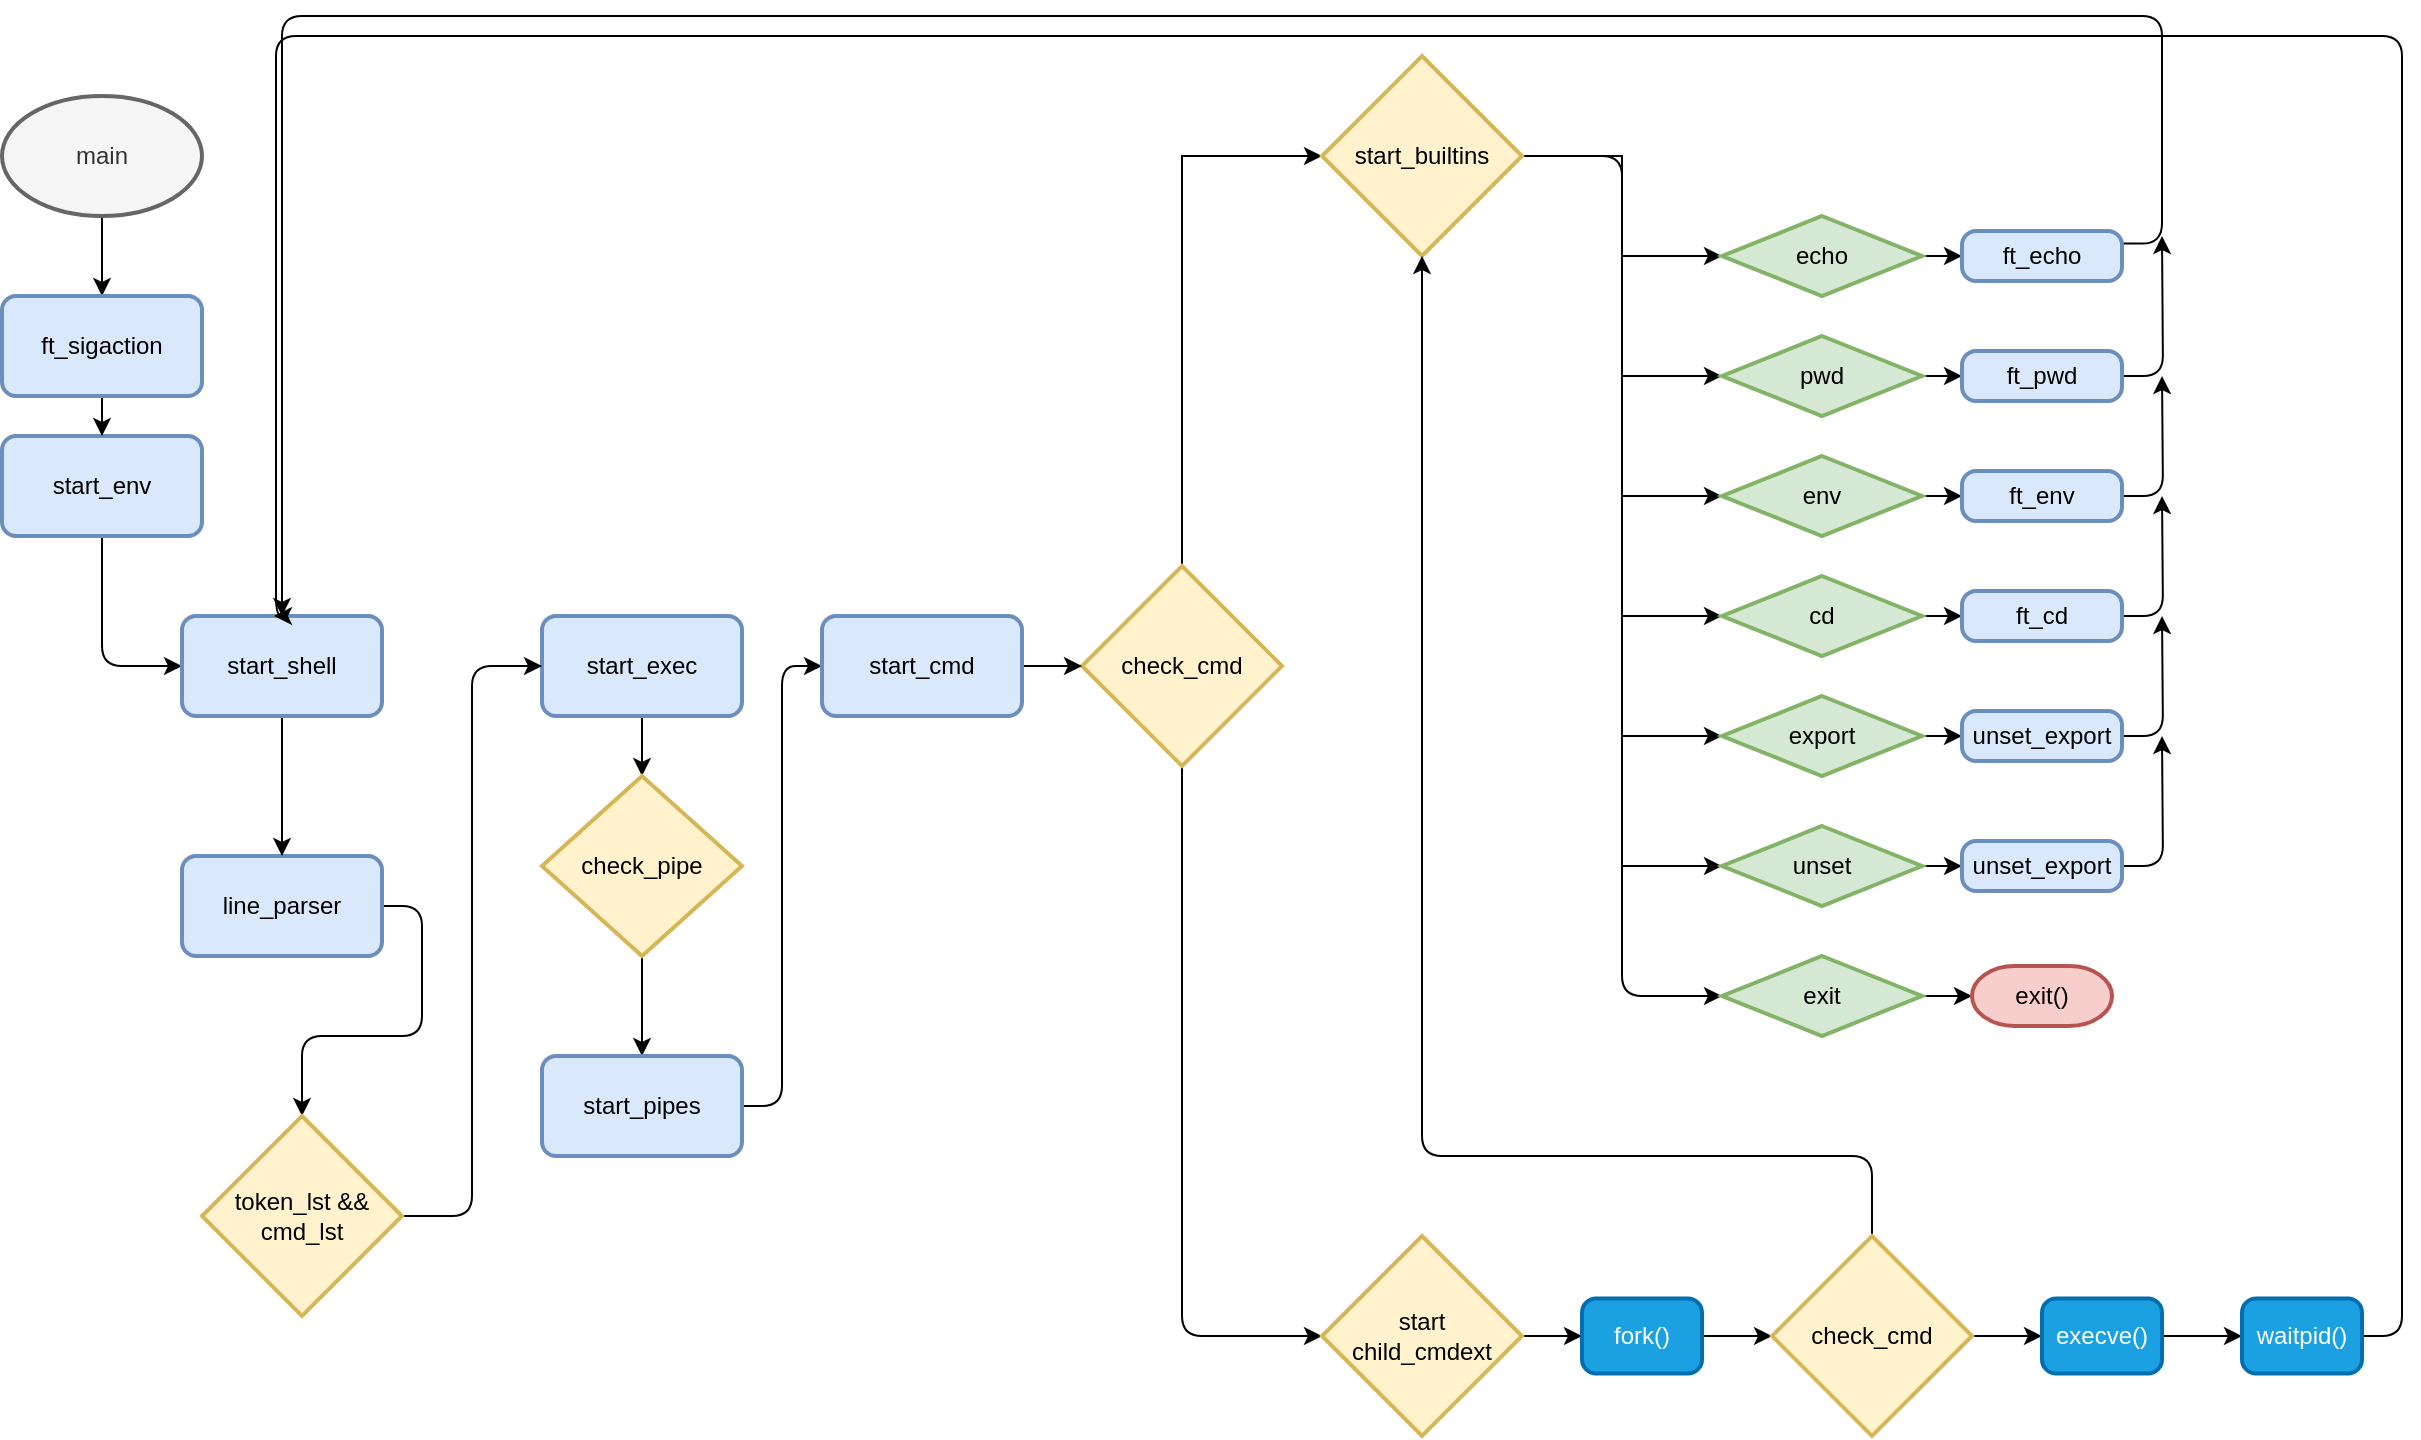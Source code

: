 <mxfile version="21.2.7" type="github">
  <diagram name="Página-1" id="pW3g8RfUsUve2e5VPUbd">
    <mxGraphModel dx="2074" dy="1192" grid="1" gridSize="10" guides="1" tooltips="1" connect="1" arrows="1" fold="1" page="1" pageScale="1" pageWidth="1400" pageHeight="850" math="0" shadow="0">
      <root>
        <mxCell id="0" />
        <mxCell id="1" parent="0" />
        <mxCell id="eYnnE1rHSoS4j533D0Aq-7" style="edgeStyle=orthogonalEdgeStyle;rounded=1;orthogonalLoop=1;jettySize=auto;html=1;entryX=0.5;entryY=0;entryDx=0;entryDy=0;" edge="1" parent="1" source="eYnnE1rHSoS4j533D0Aq-2" target="eYnnE1rHSoS4j533D0Aq-6">
          <mxGeometry relative="1" as="geometry">
            <Array as="points">
              <mxPoint x="130" y="170" />
              <mxPoint x="130" y="170" />
            </Array>
          </mxGeometry>
        </mxCell>
        <mxCell id="eYnnE1rHSoS4j533D0Aq-2" value="main" style="strokeWidth=2;html=1;shape=mxgraph.flowchart.start_1;whiteSpace=wrap;fillColor=#f5f5f5;fontColor=#333333;strokeColor=#666666;" vertex="1" parent="1">
          <mxGeometry x="80" y="90" width="100" height="60" as="geometry" />
        </mxCell>
        <mxCell id="eYnnE1rHSoS4j533D0Aq-14" style="edgeStyle=orthogonalEdgeStyle;rounded=1;orthogonalLoop=1;jettySize=auto;html=1;exitX=1;exitY=0.5;exitDx=0;exitDy=0;entryX=0.5;entryY=0;entryDx=0;entryDy=0;entryPerimeter=0;" edge="1" parent="1" source="eYnnE1rHSoS4j533D0Aq-3" target="eYnnE1rHSoS4j533D0Aq-13">
          <mxGeometry relative="1" as="geometry">
            <mxPoint x="230" y="590" as="targetPoint" />
          </mxGeometry>
        </mxCell>
        <mxCell id="eYnnE1rHSoS4j533D0Aq-3" value="line_parser" style="rounded=1;whiteSpace=wrap;html=1;absoluteArcSize=1;arcSize=14;strokeWidth=2;fillColor=#dae8fc;strokeColor=#6c8ebf;" vertex="1" parent="1">
          <mxGeometry x="170" y="470" width="100" height="50" as="geometry" />
        </mxCell>
        <mxCell id="eYnnE1rHSoS4j533D0Aq-9" style="edgeStyle=orthogonalEdgeStyle;rounded=1;orthogonalLoop=1;jettySize=auto;html=1;exitX=0.5;exitY=1;exitDx=0;exitDy=0;entryX=0;entryY=0.5;entryDx=0;entryDy=0;" edge="1" parent="1" source="eYnnE1rHSoS4j533D0Aq-4" target="eYnnE1rHSoS4j533D0Aq-5">
          <mxGeometry relative="1" as="geometry" />
        </mxCell>
        <mxCell id="eYnnE1rHSoS4j533D0Aq-4" value="start_env" style="rounded=1;whiteSpace=wrap;html=1;absoluteArcSize=1;arcSize=14;strokeWidth=2;fillColor=#dae8fc;strokeColor=#6c8ebf;" vertex="1" parent="1">
          <mxGeometry x="80" y="260" width="100" height="50" as="geometry" />
        </mxCell>
        <mxCell id="eYnnE1rHSoS4j533D0Aq-29" style="edgeStyle=orthogonalEdgeStyle;rounded=0;orthogonalLoop=1;jettySize=auto;html=1;exitX=0.5;exitY=1;exitDx=0;exitDy=0;entryX=0.5;entryY=0;entryDx=0;entryDy=0;" edge="1" parent="1" source="eYnnE1rHSoS4j533D0Aq-5" target="eYnnE1rHSoS4j533D0Aq-3">
          <mxGeometry relative="1" as="geometry" />
        </mxCell>
        <mxCell id="eYnnE1rHSoS4j533D0Aq-5" value="start_shell" style="rounded=1;whiteSpace=wrap;html=1;absoluteArcSize=1;arcSize=14;strokeWidth=2;fillColor=#dae8fc;strokeColor=#6c8ebf;" vertex="1" parent="1">
          <mxGeometry x="170" y="350" width="100" height="50" as="geometry" />
        </mxCell>
        <mxCell id="eYnnE1rHSoS4j533D0Aq-8" style="edgeStyle=orthogonalEdgeStyle;rounded=1;orthogonalLoop=1;jettySize=auto;html=1;exitX=0.5;exitY=1;exitDx=0;exitDy=0;entryX=0.5;entryY=0;entryDx=0;entryDy=0;" edge="1" parent="1" source="eYnnE1rHSoS4j533D0Aq-6" target="eYnnE1rHSoS4j533D0Aq-4">
          <mxGeometry relative="1" as="geometry" />
        </mxCell>
        <mxCell id="eYnnE1rHSoS4j533D0Aq-6" value="ft_sigaction" style="rounded=1;whiteSpace=wrap;html=1;absoluteArcSize=1;arcSize=14;strokeWidth=2;fillColor=#dae8fc;strokeColor=#6c8ebf;" vertex="1" parent="1">
          <mxGeometry x="80" y="190" width="100" height="50" as="geometry" />
        </mxCell>
        <mxCell id="eYnnE1rHSoS4j533D0Aq-20" style="edgeStyle=orthogonalEdgeStyle;rounded=0;orthogonalLoop=1;jettySize=auto;html=1;exitX=0.5;exitY=1;exitDx=0;exitDy=0;entryX=0.5;entryY=0;entryDx=0;entryDy=0;entryPerimeter=0;" edge="1" parent="1" source="eYnnE1rHSoS4j533D0Aq-12" target="eYnnE1rHSoS4j533D0Aq-17">
          <mxGeometry relative="1" as="geometry" />
        </mxCell>
        <mxCell id="eYnnE1rHSoS4j533D0Aq-12" value="start_exec" style="rounded=1;whiteSpace=wrap;html=1;absoluteArcSize=1;arcSize=14;strokeWidth=2;fillColor=#dae8fc;strokeColor=#6c8ebf;" vertex="1" parent="1">
          <mxGeometry x="350" y="350" width="100" height="50" as="geometry" />
        </mxCell>
        <mxCell id="eYnnE1rHSoS4j533D0Aq-15" style="edgeStyle=orthogonalEdgeStyle;rounded=1;orthogonalLoop=1;jettySize=auto;html=1;exitX=1;exitY=0.5;exitDx=0;exitDy=0;exitPerimeter=0;entryX=0;entryY=0.5;entryDx=0;entryDy=0;" edge="1" parent="1" source="eYnnE1rHSoS4j533D0Aq-13" target="eYnnE1rHSoS4j533D0Aq-12">
          <mxGeometry relative="1" as="geometry" />
        </mxCell>
        <mxCell id="eYnnE1rHSoS4j533D0Aq-13" value="token_lst &amp;amp;&amp;amp; cmd_lst" style="strokeWidth=2;html=1;shape=mxgraph.flowchart.decision;whiteSpace=wrap;fillColor=#fff2cc;strokeColor=#d6b656;" vertex="1" parent="1">
          <mxGeometry x="180" y="600" width="100" height="100" as="geometry" />
        </mxCell>
        <mxCell id="eYnnE1rHSoS4j533D0Aq-32" style="edgeStyle=orthogonalEdgeStyle;rounded=0;orthogonalLoop=1;jettySize=auto;html=1;exitX=0.5;exitY=0;exitDx=0;exitDy=0;exitPerimeter=0;entryX=0;entryY=0.5;entryDx=0;entryDy=0;entryPerimeter=0;" edge="1" parent="1" source="eYnnE1rHSoS4j533D0Aq-16" target="eYnnE1rHSoS4j533D0Aq-30">
          <mxGeometry relative="1" as="geometry" />
        </mxCell>
        <mxCell id="eYnnE1rHSoS4j533D0Aq-33" style="edgeStyle=orthogonalEdgeStyle;rounded=1;orthogonalLoop=1;jettySize=auto;html=1;exitX=0.5;exitY=1;exitDx=0;exitDy=0;exitPerimeter=0;entryX=0;entryY=0.5;entryDx=0;entryDy=0;entryPerimeter=0;" edge="1" parent="1" source="eYnnE1rHSoS4j533D0Aq-16" target="eYnnE1rHSoS4j533D0Aq-31">
          <mxGeometry relative="1" as="geometry">
            <mxPoint x="670" y="540" as="sourcePoint" />
          </mxGeometry>
        </mxCell>
        <mxCell id="eYnnE1rHSoS4j533D0Aq-16" value="check_cmd" style="strokeWidth=2;html=1;shape=mxgraph.flowchart.decision;whiteSpace=wrap;fillColor=#fff2cc;strokeColor=#d6b656;" vertex="1" parent="1">
          <mxGeometry x="620" y="325" width="100" height="100" as="geometry" />
        </mxCell>
        <mxCell id="eYnnE1rHSoS4j533D0Aq-21" style="edgeStyle=orthogonalEdgeStyle;rounded=0;orthogonalLoop=1;jettySize=auto;html=1;exitX=0.5;exitY=1;exitDx=0;exitDy=0;exitPerimeter=0;entryX=0.5;entryY=0;entryDx=0;entryDy=0;" edge="1" parent="1" source="eYnnE1rHSoS4j533D0Aq-17" target="eYnnE1rHSoS4j533D0Aq-18">
          <mxGeometry relative="1" as="geometry" />
        </mxCell>
        <mxCell id="eYnnE1rHSoS4j533D0Aq-17" value="check_pipe" style="strokeWidth=2;html=1;shape=mxgraph.flowchart.decision;whiteSpace=wrap;fillColor=#fff2cc;strokeColor=#d6b656;" vertex="1" parent="1">
          <mxGeometry x="350" y="430" width="100" height="90" as="geometry" />
        </mxCell>
        <mxCell id="eYnnE1rHSoS4j533D0Aq-24" style="edgeStyle=orthogonalEdgeStyle;rounded=1;orthogonalLoop=1;jettySize=auto;html=1;exitX=1;exitY=0.5;exitDx=0;exitDy=0;entryX=0;entryY=0.5;entryDx=0;entryDy=0;" edge="1" parent="1" source="eYnnE1rHSoS4j533D0Aq-18" target="eYnnE1rHSoS4j533D0Aq-23">
          <mxGeometry relative="1" as="geometry" />
        </mxCell>
        <mxCell id="eYnnE1rHSoS4j533D0Aq-18" value="start_pipes" style="rounded=1;whiteSpace=wrap;html=1;absoluteArcSize=1;arcSize=14;strokeWidth=2;fillColor=#dae8fc;strokeColor=#6c8ebf;" vertex="1" parent="1">
          <mxGeometry x="350" y="570" width="100" height="50" as="geometry" />
        </mxCell>
        <mxCell id="eYnnE1rHSoS4j533D0Aq-26" style="edgeStyle=orthogonalEdgeStyle;rounded=0;orthogonalLoop=1;jettySize=auto;html=1;exitX=1;exitY=0.5;exitDx=0;exitDy=0;entryX=0;entryY=0.5;entryDx=0;entryDy=0;entryPerimeter=0;" edge="1" parent="1" source="eYnnE1rHSoS4j533D0Aq-23" target="eYnnE1rHSoS4j533D0Aq-16">
          <mxGeometry relative="1" as="geometry" />
        </mxCell>
        <mxCell id="eYnnE1rHSoS4j533D0Aq-23" value="start_cmd" style="rounded=1;whiteSpace=wrap;html=1;absoluteArcSize=1;arcSize=14;strokeWidth=2;fillColor=#dae8fc;strokeColor=#6c8ebf;" vertex="1" parent="1">
          <mxGeometry x="490" y="350" width="100" height="50" as="geometry" />
        </mxCell>
        <mxCell id="eYnnE1rHSoS4j533D0Aq-42" style="edgeStyle=orthogonalEdgeStyle;rounded=0;orthogonalLoop=1;jettySize=auto;html=1;exitX=1;exitY=0.5;exitDx=0;exitDy=0;exitPerimeter=0;entryX=0;entryY=0.5;entryDx=0;entryDy=0;entryPerimeter=0;" edge="1" parent="1" source="eYnnE1rHSoS4j533D0Aq-30" target="eYnnE1rHSoS4j533D0Aq-34">
          <mxGeometry relative="1" as="geometry" />
        </mxCell>
        <mxCell id="eYnnE1rHSoS4j533D0Aq-43" style="edgeStyle=orthogonalEdgeStyle;rounded=0;orthogonalLoop=1;jettySize=auto;html=1;exitX=1;exitY=0.5;exitDx=0;exitDy=0;exitPerimeter=0;entryX=0;entryY=0.5;entryDx=0;entryDy=0;entryPerimeter=0;" edge="1" parent="1" source="eYnnE1rHSoS4j533D0Aq-30" target="eYnnE1rHSoS4j533D0Aq-36">
          <mxGeometry relative="1" as="geometry" />
        </mxCell>
        <mxCell id="eYnnE1rHSoS4j533D0Aq-44" style="edgeStyle=orthogonalEdgeStyle;rounded=0;orthogonalLoop=1;jettySize=auto;html=1;exitX=1;exitY=0.5;exitDx=0;exitDy=0;exitPerimeter=0;entryX=0;entryY=0.5;entryDx=0;entryDy=0;entryPerimeter=0;" edge="1" parent="1" source="eYnnE1rHSoS4j533D0Aq-30" target="eYnnE1rHSoS4j533D0Aq-37">
          <mxGeometry relative="1" as="geometry" />
        </mxCell>
        <mxCell id="eYnnE1rHSoS4j533D0Aq-50" style="edgeStyle=orthogonalEdgeStyle;rounded=0;orthogonalLoop=1;jettySize=auto;html=1;exitX=1;exitY=0.5;exitDx=0;exitDy=0;exitPerimeter=0;entryX=0;entryY=0.5;entryDx=0;entryDy=0;entryPerimeter=0;" edge="1" parent="1" source="eYnnE1rHSoS4j533D0Aq-30" target="eYnnE1rHSoS4j533D0Aq-46">
          <mxGeometry relative="1" as="geometry" />
        </mxCell>
        <mxCell id="eYnnE1rHSoS4j533D0Aq-51" style="edgeStyle=orthogonalEdgeStyle;rounded=0;orthogonalLoop=1;jettySize=auto;html=1;exitX=1;exitY=0.5;exitDx=0;exitDy=0;exitPerimeter=0;entryX=0;entryY=0.5;entryDx=0;entryDy=0;entryPerimeter=0;" edge="1" parent="1" source="eYnnE1rHSoS4j533D0Aq-30" target="eYnnE1rHSoS4j533D0Aq-47">
          <mxGeometry relative="1" as="geometry" />
        </mxCell>
        <mxCell id="eYnnE1rHSoS4j533D0Aq-52" style="edgeStyle=orthogonalEdgeStyle;rounded=0;orthogonalLoop=1;jettySize=auto;html=1;exitX=1;exitY=0.5;exitDx=0;exitDy=0;exitPerimeter=0;entryX=0;entryY=0.5;entryDx=0;entryDy=0;entryPerimeter=0;" edge="1" parent="1" source="eYnnE1rHSoS4j533D0Aq-30" target="eYnnE1rHSoS4j533D0Aq-48">
          <mxGeometry relative="1" as="geometry" />
        </mxCell>
        <mxCell id="eYnnE1rHSoS4j533D0Aq-53" style="edgeStyle=orthogonalEdgeStyle;rounded=1;orthogonalLoop=1;jettySize=auto;html=1;exitX=1;exitY=0.5;exitDx=0;exitDy=0;exitPerimeter=0;entryX=0;entryY=0.5;entryDx=0;entryDy=0;entryPerimeter=0;" edge="1" parent="1" source="eYnnE1rHSoS4j533D0Aq-30" target="eYnnE1rHSoS4j533D0Aq-49">
          <mxGeometry relative="1" as="geometry" />
        </mxCell>
        <mxCell id="eYnnE1rHSoS4j533D0Aq-30" value="start_builtins" style="strokeWidth=2;html=1;shape=mxgraph.flowchart.decision;whiteSpace=wrap;fillColor=#fff2cc;strokeColor=#d6b656;" vertex="1" parent="1">
          <mxGeometry x="740" y="70" width="100" height="100" as="geometry" />
        </mxCell>
        <mxCell id="eYnnE1rHSoS4j533D0Aq-60" style="edgeStyle=orthogonalEdgeStyle;rounded=0;orthogonalLoop=1;jettySize=auto;html=1;exitX=1;exitY=0.5;exitDx=0;exitDy=0;exitPerimeter=0;entryX=0;entryY=0.5;entryDx=0;entryDy=0;" edge="1" parent="1" source="eYnnE1rHSoS4j533D0Aq-31" target="eYnnE1rHSoS4j533D0Aq-35">
          <mxGeometry relative="1" as="geometry" />
        </mxCell>
        <mxCell id="eYnnE1rHSoS4j533D0Aq-31" value="start&lt;br&gt;child_cmdext" style="strokeWidth=2;html=1;shape=mxgraph.flowchart.decision;whiteSpace=wrap;fillColor=#fff2cc;strokeColor=#d6b656;" vertex="1" parent="1">
          <mxGeometry x="740" y="660" width="100" height="100" as="geometry" />
        </mxCell>
        <mxCell id="eYnnE1rHSoS4j533D0Aq-80" style="edgeStyle=orthogonalEdgeStyle;rounded=0;orthogonalLoop=1;jettySize=auto;html=1;exitX=1;exitY=0.5;exitDx=0;exitDy=0;exitPerimeter=0;" edge="1" parent="1" source="eYnnE1rHSoS4j533D0Aq-34" target="eYnnE1rHSoS4j533D0Aq-39">
          <mxGeometry relative="1" as="geometry" />
        </mxCell>
        <mxCell id="eYnnE1rHSoS4j533D0Aq-34" value="echo" style="strokeWidth=2;html=1;shape=mxgraph.flowchart.decision;whiteSpace=wrap;fillColor=#d5e8d4;strokeColor=#82b366;" vertex="1" parent="1">
          <mxGeometry x="940" y="150" width="100" height="40" as="geometry" />
        </mxCell>
        <mxCell id="eYnnE1rHSoS4j533D0Aq-73" style="edgeStyle=orthogonalEdgeStyle;rounded=0;orthogonalLoop=1;jettySize=auto;html=1;exitX=1;exitY=0.5;exitDx=0;exitDy=0;entryX=0;entryY=0.5;entryDx=0;entryDy=0;entryPerimeter=0;" edge="1" parent="1" source="eYnnE1rHSoS4j533D0Aq-35" target="eYnnE1rHSoS4j533D0Aq-61">
          <mxGeometry relative="1" as="geometry" />
        </mxCell>
        <mxCell id="eYnnE1rHSoS4j533D0Aq-35" value="fork()" style="rounded=1;whiteSpace=wrap;html=1;absoluteArcSize=1;arcSize=14;strokeWidth=2;fillColor=#1ba1e2;fontColor=#ffffff;strokeColor=#006EAF;" vertex="1" parent="1">
          <mxGeometry x="870" y="691.25" width="60" height="37.5" as="geometry" />
        </mxCell>
        <mxCell id="eYnnE1rHSoS4j533D0Aq-82" style="edgeStyle=orthogonalEdgeStyle;rounded=0;orthogonalLoop=1;jettySize=auto;html=1;exitX=1;exitY=0.5;exitDx=0;exitDy=0;exitPerimeter=0;entryX=0;entryY=0.5;entryDx=0;entryDy=0;" edge="1" parent="1" source="eYnnE1rHSoS4j533D0Aq-36" target="eYnnE1rHSoS4j533D0Aq-40">
          <mxGeometry relative="1" as="geometry" />
        </mxCell>
        <mxCell id="eYnnE1rHSoS4j533D0Aq-36" value="pwd" style="strokeWidth=2;html=1;shape=mxgraph.flowchart.decision;whiteSpace=wrap;fillColor=#d5e8d4;strokeColor=#82b366;" vertex="1" parent="1">
          <mxGeometry x="940" y="210" width="100" height="40" as="geometry" />
        </mxCell>
        <mxCell id="eYnnE1rHSoS4j533D0Aq-84" style="edgeStyle=orthogonalEdgeStyle;rounded=0;orthogonalLoop=1;jettySize=auto;html=1;exitX=1;exitY=0.5;exitDx=0;exitDy=0;exitPerimeter=0;entryX=0;entryY=0.5;entryDx=0;entryDy=0;" edge="1" parent="1" source="eYnnE1rHSoS4j533D0Aq-37" target="eYnnE1rHSoS4j533D0Aq-41">
          <mxGeometry relative="1" as="geometry" />
        </mxCell>
        <mxCell id="eYnnE1rHSoS4j533D0Aq-37" value="env" style="strokeWidth=2;html=1;shape=mxgraph.flowchart.decision;whiteSpace=wrap;fillColor=#d5e8d4;strokeColor=#82b366;" vertex="1" parent="1">
          <mxGeometry x="940" y="270" width="100" height="40" as="geometry" />
        </mxCell>
        <mxCell id="eYnnE1rHSoS4j533D0Aq-58" style="edgeStyle=orthogonalEdgeStyle;rounded=1;orthogonalLoop=1;jettySize=auto;html=1;exitX=1;exitY=0.25;exitDx=0;exitDy=0;entryX=0.5;entryY=0;entryDx=0;entryDy=0;" edge="1" parent="1" source="eYnnE1rHSoS4j533D0Aq-39" target="eYnnE1rHSoS4j533D0Aq-5">
          <mxGeometry relative="1" as="geometry">
            <Array as="points">
              <mxPoint x="1160" y="164" />
              <mxPoint x="1160" y="50" />
              <mxPoint x="220" y="50" />
            </Array>
          </mxGeometry>
        </mxCell>
        <mxCell id="eYnnE1rHSoS4j533D0Aq-39" value="ft_echo" style="rounded=1;whiteSpace=wrap;html=1;absoluteArcSize=1;arcSize=14;strokeWidth=2;fillColor=#dae8fc;strokeColor=#6c8ebf;" vertex="1" parent="1">
          <mxGeometry x="1060" y="157.5" width="80" height="25" as="geometry" />
        </mxCell>
        <mxCell id="eYnnE1rHSoS4j533D0Aq-63" style="edgeStyle=orthogonalEdgeStyle;rounded=1;orthogonalLoop=1;jettySize=auto;html=1;exitX=1;exitY=0.5;exitDx=0;exitDy=0;" edge="1" parent="1" source="eYnnE1rHSoS4j533D0Aq-40">
          <mxGeometry relative="1" as="geometry">
            <mxPoint x="1160" y="160" as="targetPoint" />
          </mxGeometry>
        </mxCell>
        <mxCell id="eYnnE1rHSoS4j533D0Aq-40" value="ft_pwd" style="rounded=1;whiteSpace=wrap;html=1;absoluteArcSize=1;arcSize=14;strokeWidth=2;fillColor=#dae8fc;strokeColor=#6c8ebf;" vertex="1" parent="1">
          <mxGeometry x="1060" y="217.5" width="80" height="25" as="geometry" />
        </mxCell>
        <mxCell id="eYnnE1rHSoS4j533D0Aq-64" style="edgeStyle=orthogonalEdgeStyle;rounded=1;orthogonalLoop=1;jettySize=auto;html=1;exitX=1;exitY=0.5;exitDx=0;exitDy=0;" edge="1" parent="1" source="eYnnE1rHSoS4j533D0Aq-41">
          <mxGeometry relative="1" as="geometry">
            <mxPoint x="1160" y="230" as="targetPoint" />
          </mxGeometry>
        </mxCell>
        <mxCell id="eYnnE1rHSoS4j533D0Aq-41" value="ft_env" style="rounded=1;whiteSpace=wrap;html=1;absoluteArcSize=1;arcSize=14;strokeWidth=2;fillColor=#dae8fc;strokeColor=#6c8ebf;" vertex="1" parent="1">
          <mxGeometry x="1060" y="277.5" width="80" height="25" as="geometry" />
        </mxCell>
        <mxCell id="eYnnE1rHSoS4j533D0Aq-85" style="edgeStyle=orthogonalEdgeStyle;rounded=0;orthogonalLoop=1;jettySize=auto;html=1;exitX=1;exitY=0.5;exitDx=0;exitDy=0;exitPerimeter=0;entryX=0;entryY=0.5;entryDx=0;entryDy=0;" edge="1" parent="1" source="eYnnE1rHSoS4j533D0Aq-46" target="eYnnE1rHSoS4j533D0Aq-54">
          <mxGeometry relative="1" as="geometry" />
        </mxCell>
        <mxCell id="eYnnE1rHSoS4j533D0Aq-46" value="cd" style="strokeWidth=2;html=1;shape=mxgraph.flowchart.decision;whiteSpace=wrap;fillColor=#d5e8d4;strokeColor=#82b366;" vertex="1" parent="1">
          <mxGeometry x="940" y="330" width="100" height="40" as="geometry" />
        </mxCell>
        <mxCell id="eYnnE1rHSoS4j533D0Aq-86" style="edgeStyle=orthogonalEdgeStyle;rounded=0;orthogonalLoop=1;jettySize=auto;html=1;exitX=1;exitY=0.5;exitDx=0;exitDy=0;exitPerimeter=0;entryX=0;entryY=0.5;entryDx=0;entryDy=0;" edge="1" parent="1" source="eYnnE1rHSoS4j533D0Aq-47" target="eYnnE1rHSoS4j533D0Aq-55">
          <mxGeometry relative="1" as="geometry" />
        </mxCell>
        <mxCell id="eYnnE1rHSoS4j533D0Aq-47" value="export" style="strokeWidth=2;html=1;shape=mxgraph.flowchart.decision;whiteSpace=wrap;fillColor=#d5e8d4;strokeColor=#82b366;" vertex="1" parent="1">
          <mxGeometry x="940" y="390" width="100" height="40" as="geometry" />
        </mxCell>
        <mxCell id="eYnnE1rHSoS4j533D0Aq-87" style="edgeStyle=orthogonalEdgeStyle;rounded=0;orthogonalLoop=1;jettySize=auto;html=1;exitX=1;exitY=0.5;exitDx=0;exitDy=0;exitPerimeter=0;entryX=0;entryY=0.5;entryDx=0;entryDy=0;" edge="1" parent="1" source="eYnnE1rHSoS4j533D0Aq-48" target="eYnnE1rHSoS4j533D0Aq-56">
          <mxGeometry relative="1" as="geometry" />
        </mxCell>
        <mxCell id="eYnnE1rHSoS4j533D0Aq-48" value="unset" style="strokeWidth=2;html=1;shape=mxgraph.flowchart.decision;whiteSpace=wrap;fillColor=#d5e8d4;strokeColor=#82b366;" vertex="1" parent="1">
          <mxGeometry x="940" y="455" width="100" height="40" as="geometry" />
        </mxCell>
        <mxCell id="eYnnE1rHSoS4j533D0Aq-68" style="edgeStyle=orthogonalEdgeStyle;rounded=0;orthogonalLoop=1;jettySize=auto;html=1;exitX=1;exitY=0.5;exitDx=0;exitDy=0;exitPerimeter=0;entryX=0;entryY=0.5;entryDx=0;entryDy=0;entryPerimeter=0;" edge="1" parent="1" source="eYnnE1rHSoS4j533D0Aq-49" target="eYnnE1rHSoS4j533D0Aq-57">
          <mxGeometry relative="1" as="geometry" />
        </mxCell>
        <mxCell id="eYnnE1rHSoS4j533D0Aq-49" value="exit" style="strokeWidth=2;html=1;shape=mxgraph.flowchart.decision;whiteSpace=wrap;fillColor=#d5e8d4;strokeColor=#82b366;" vertex="1" parent="1">
          <mxGeometry x="940" y="520" width="100" height="40" as="geometry" />
        </mxCell>
        <mxCell id="eYnnE1rHSoS4j533D0Aq-65" style="edgeStyle=orthogonalEdgeStyle;rounded=1;orthogonalLoop=1;jettySize=auto;html=1;exitX=1;exitY=0.5;exitDx=0;exitDy=0;" edge="1" parent="1" source="eYnnE1rHSoS4j533D0Aq-54">
          <mxGeometry relative="1" as="geometry">
            <mxPoint x="1160" y="290" as="targetPoint" />
          </mxGeometry>
        </mxCell>
        <mxCell id="eYnnE1rHSoS4j533D0Aq-54" value="ft_cd" style="rounded=1;whiteSpace=wrap;html=1;absoluteArcSize=1;arcSize=14;strokeWidth=2;fillColor=#dae8fc;strokeColor=#6c8ebf;" vertex="1" parent="1">
          <mxGeometry x="1060" y="337.5" width="80" height="25" as="geometry" />
        </mxCell>
        <mxCell id="eYnnE1rHSoS4j533D0Aq-66" style="edgeStyle=orthogonalEdgeStyle;rounded=1;orthogonalLoop=1;jettySize=auto;html=1;exitX=1;exitY=0.5;exitDx=0;exitDy=0;" edge="1" parent="1" source="eYnnE1rHSoS4j533D0Aq-55">
          <mxGeometry relative="1" as="geometry">
            <mxPoint x="1160" y="350" as="targetPoint" />
          </mxGeometry>
        </mxCell>
        <mxCell id="eYnnE1rHSoS4j533D0Aq-55" value="unset_export" style="rounded=1;whiteSpace=wrap;html=1;absoluteArcSize=1;arcSize=14;strokeWidth=2;fillColor=#dae8fc;strokeColor=#6c8ebf;" vertex="1" parent="1">
          <mxGeometry x="1060" y="397.5" width="80" height="25" as="geometry" />
        </mxCell>
        <mxCell id="eYnnE1rHSoS4j533D0Aq-67" style="edgeStyle=orthogonalEdgeStyle;rounded=1;orthogonalLoop=1;jettySize=auto;html=1;exitX=1;exitY=0.5;exitDx=0;exitDy=0;" edge="1" parent="1" source="eYnnE1rHSoS4j533D0Aq-56">
          <mxGeometry relative="1" as="geometry">
            <mxPoint x="1160" y="410" as="targetPoint" />
          </mxGeometry>
        </mxCell>
        <mxCell id="eYnnE1rHSoS4j533D0Aq-56" value="unset_export" style="rounded=1;whiteSpace=wrap;html=1;absoluteArcSize=1;arcSize=14;strokeWidth=2;fillColor=#dae8fc;strokeColor=#6c8ebf;" vertex="1" parent="1">
          <mxGeometry x="1060" y="462.5" width="80" height="25" as="geometry" />
        </mxCell>
        <mxCell id="eYnnE1rHSoS4j533D0Aq-57" value="exit()" style="strokeWidth=2;html=1;shape=mxgraph.flowchart.terminator;whiteSpace=wrap;fillColor=#f8cecc;strokeColor=#b85450;" vertex="1" parent="1">
          <mxGeometry x="1065" y="525" width="70" height="30" as="geometry" />
        </mxCell>
        <mxCell id="eYnnE1rHSoS4j533D0Aq-62" style="edgeStyle=orthogonalEdgeStyle;rounded=1;orthogonalLoop=1;jettySize=auto;html=1;exitX=0.5;exitY=0;exitDx=0;exitDy=0;exitPerimeter=0;entryX=0.5;entryY=1;entryDx=0;entryDy=0;entryPerimeter=0;" edge="1" parent="1" source="eYnnE1rHSoS4j533D0Aq-61" target="eYnnE1rHSoS4j533D0Aq-30">
          <mxGeometry relative="1" as="geometry">
            <Array as="points">
              <mxPoint x="1015" y="620" />
              <mxPoint x="790" y="620" />
            </Array>
          </mxGeometry>
        </mxCell>
        <mxCell id="eYnnE1rHSoS4j533D0Aq-71" style="edgeStyle=orthogonalEdgeStyle;rounded=0;orthogonalLoop=1;jettySize=auto;html=1;exitX=1;exitY=0.5;exitDx=0;exitDy=0;exitPerimeter=0;entryX=0;entryY=0.5;entryDx=0;entryDy=0;" edge="1" parent="1" source="eYnnE1rHSoS4j533D0Aq-61" target="eYnnE1rHSoS4j533D0Aq-69">
          <mxGeometry relative="1" as="geometry" />
        </mxCell>
        <mxCell id="eYnnE1rHSoS4j533D0Aq-61" value="check_cmd" style="strokeWidth=2;html=1;shape=mxgraph.flowchart.decision;whiteSpace=wrap;fillColor=#fff2cc;strokeColor=#d6b656;" vertex="1" parent="1">
          <mxGeometry x="965" y="660" width="100" height="100" as="geometry" />
        </mxCell>
        <mxCell id="eYnnE1rHSoS4j533D0Aq-72" style="edgeStyle=orthogonalEdgeStyle;rounded=0;orthogonalLoop=1;jettySize=auto;html=1;exitX=1;exitY=0.5;exitDx=0;exitDy=0;entryX=0;entryY=0.5;entryDx=0;entryDy=0;" edge="1" parent="1" source="eYnnE1rHSoS4j533D0Aq-69" target="eYnnE1rHSoS4j533D0Aq-70">
          <mxGeometry relative="1" as="geometry" />
        </mxCell>
        <mxCell id="eYnnE1rHSoS4j533D0Aq-69" value="execve()" style="rounded=1;whiteSpace=wrap;html=1;absoluteArcSize=1;arcSize=14;strokeWidth=2;fillColor=#1ba1e2;fontColor=#ffffff;strokeColor=#006EAF;" vertex="1" parent="1">
          <mxGeometry x="1100" y="691.25" width="60" height="37.5" as="geometry" />
        </mxCell>
        <mxCell id="eYnnE1rHSoS4j533D0Aq-77" style="edgeStyle=orthogonalEdgeStyle;rounded=1;orthogonalLoop=1;jettySize=auto;html=1;exitX=1;exitY=0.5;exitDx=0;exitDy=0;" edge="1" parent="1" source="eYnnE1rHSoS4j533D0Aq-70">
          <mxGeometry relative="1" as="geometry">
            <mxPoint x="216" y="350" as="targetPoint" />
            <Array as="points">
              <mxPoint x="1280" y="710" />
              <mxPoint x="1280" y="60" />
              <mxPoint x="217" y="60" />
            </Array>
          </mxGeometry>
        </mxCell>
        <mxCell id="eYnnE1rHSoS4j533D0Aq-70" value="waitpid()" style="rounded=1;whiteSpace=wrap;html=1;absoluteArcSize=1;arcSize=14;strokeWidth=2;fillColor=#1ba1e2;fontColor=#ffffff;strokeColor=#006EAF;" vertex="1" parent="1">
          <mxGeometry x="1200" y="691.25" width="60" height="37.5" as="geometry" />
        </mxCell>
      </root>
    </mxGraphModel>
  </diagram>
</mxfile>
